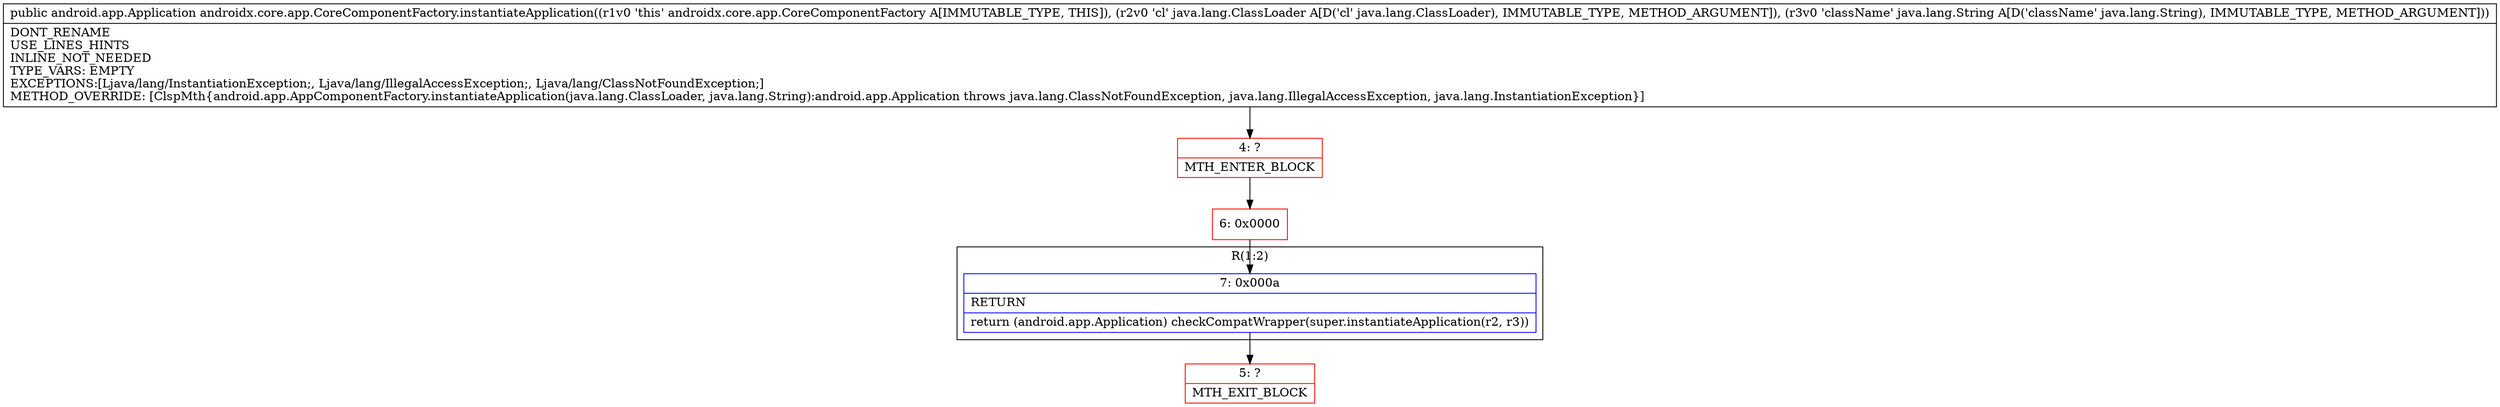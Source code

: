 digraph "CFG forandroidx.core.app.CoreComponentFactory.instantiateApplication(Ljava\/lang\/ClassLoader;Ljava\/lang\/String;)Landroid\/app\/Application;" {
subgraph cluster_Region_1155384532 {
label = "R(1:2)";
node [shape=record,color=blue];
Node_7 [shape=record,label="{7\:\ 0x000a|RETURN\l|return (android.app.Application) checkCompatWrapper(super.instantiateApplication(r2, r3))\l}"];
}
Node_4 [shape=record,color=red,label="{4\:\ ?|MTH_ENTER_BLOCK\l}"];
Node_6 [shape=record,color=red,label="{6\:\ 0x0000}"];
Node_5 [shape=record,color=red,label="{5\:\ ?|MTH_EXIT_BLOCK\l}"];
MethodNode[shape=record,label="{public android.app.Application androidx.core.app.CoreComponentFactory.instantiateApplication((r1v0 'this' androidx.core.app.CoreComponentFactory A[IMMUTABLE_TYPE, THIS]), (r2v0 'cl' java.lang.ClassLoader A[D('cl' java.lang.ClassLoader), IMMUTABLE_TYPE, METHOD_ARGUMENT]), (r3v0 'className' java.lang.String A[D('className' java.lang.String), IMMUTABLE_TYPE, METHOD_ARGUMENT]))  | DONT_RENAME\lUSE_LINES_HINTS\lINLINE_NOT_NEEDED\lTYPE_VARS: EMPTY\lEXCEPTIONS:[Ljava\/lang\/InstantiationException;, Ljava\/lang\/IllegalAccessException;, Ljava\/lang\/ClassNotFoundException;]\lMETHOD_OVERRIDE: [ClspMth\{android.app.AppComponentFactory.instantiateApplication(java.lang.ClassLoader, java.lang.String):android.app.Application throws java.lang.ClassNotFoundException, java.lang.IllegalAccessException, java.lang.InstantiationException\}]\l}"];
MethodNode -> Node_4;Node_7 -> Node_5;
Node_4 -> Node_6;
Node_6 -> Node_7;
}


